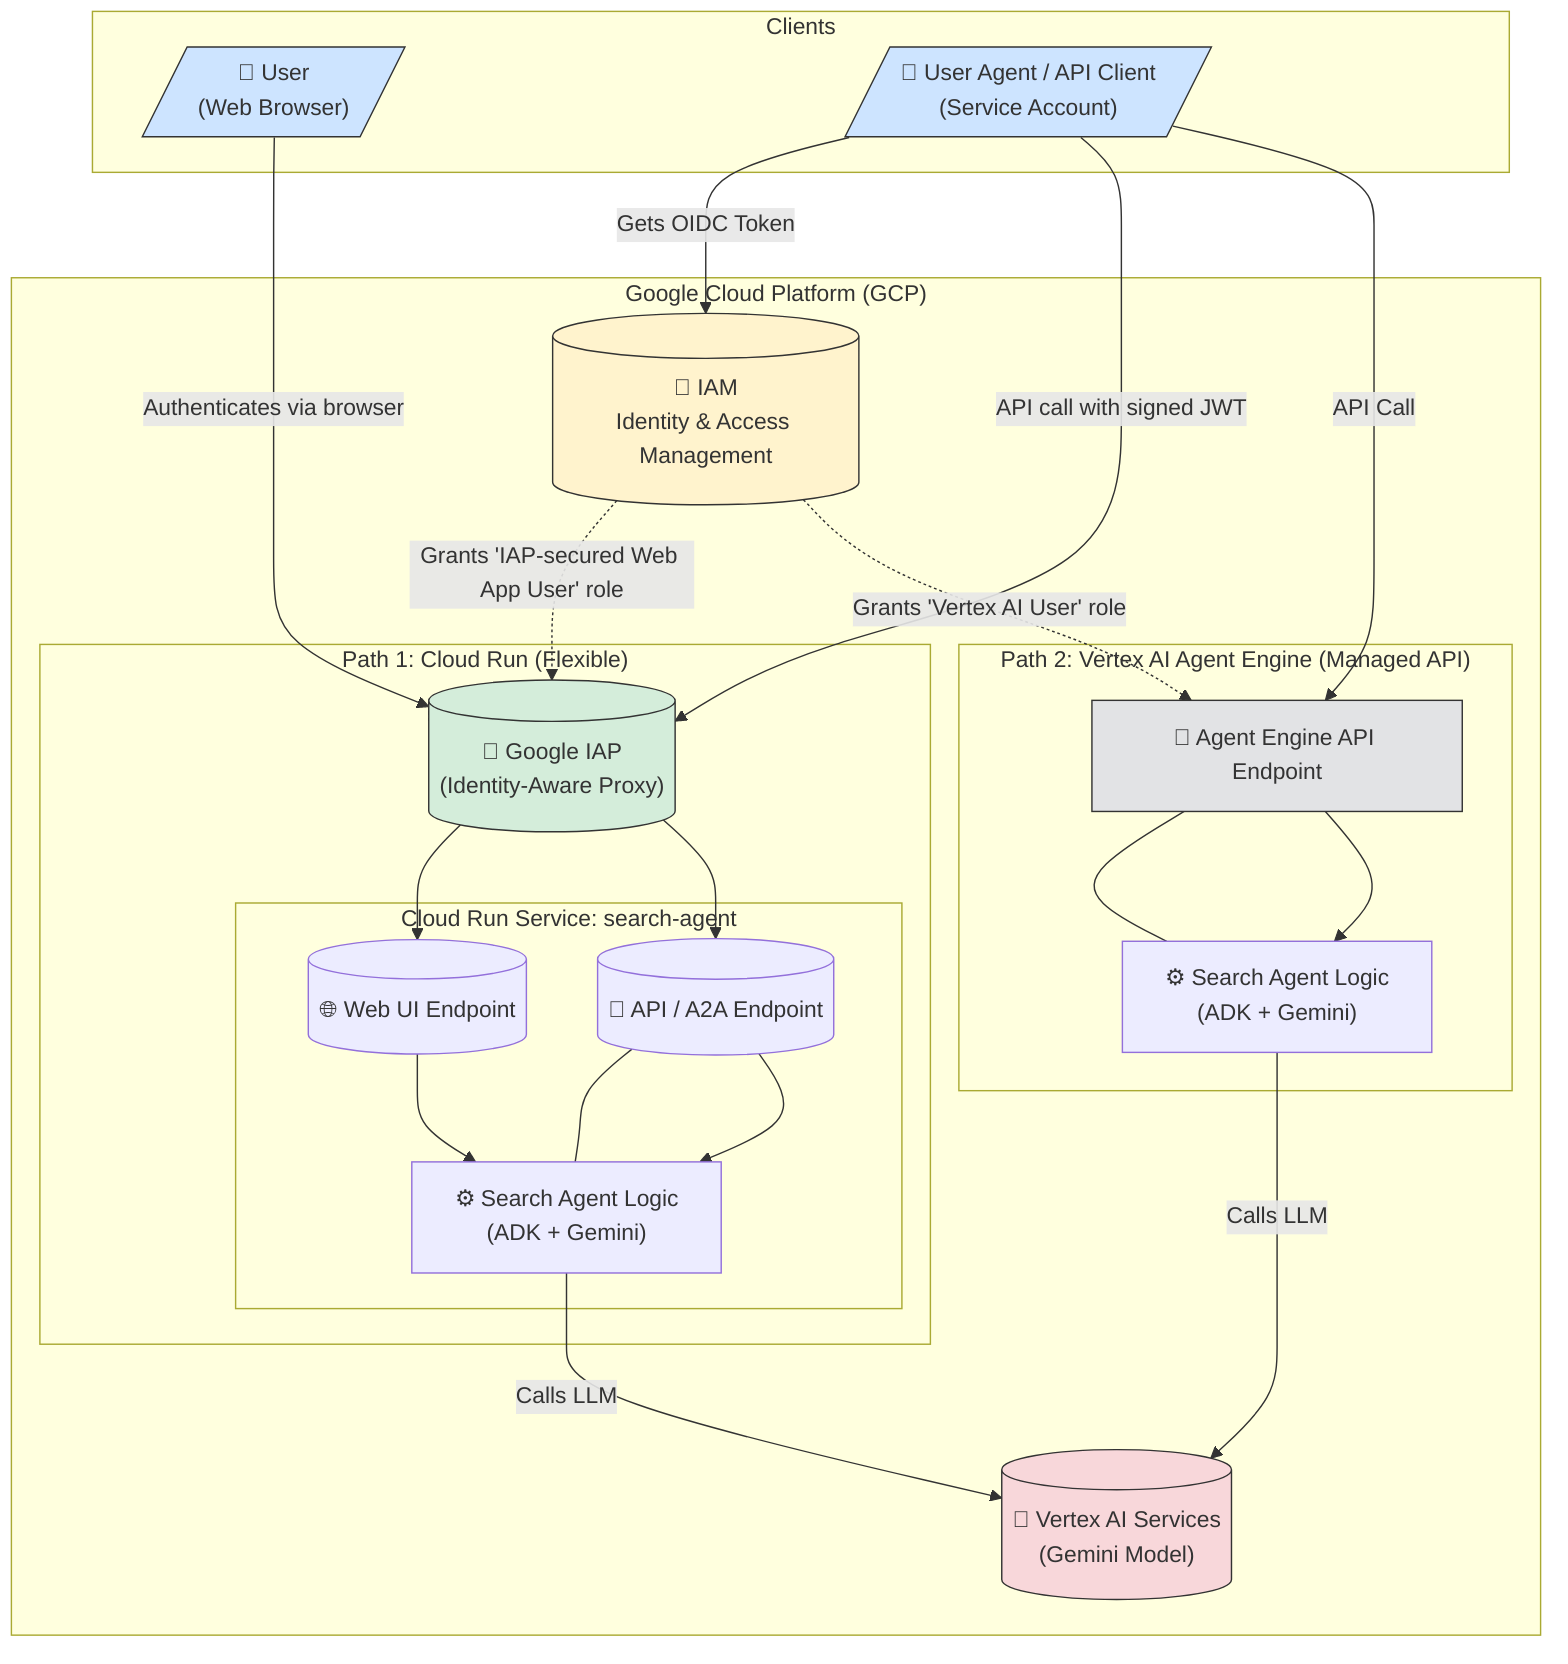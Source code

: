 graph TD
    subgraph "Clients"
        direction LR
        User[/"👤 User<br>(Web Browser)"/]
        UserAgent[/"🤖 User Agent / API Client<br>(Service Account)"/]
    end

    subgraph "Google Cloud Platform (GCP)"
        subgraph "Path 1: Cloud Run (Flexible)"
            IAP[("🔐 Google IAP<br>(Identity-Aware Proxy)")]

            subgraph "Cloud Run Service: search-agent"
                direction TB
                CR_Web[("🌐 Web UI Endpoint")]
                CR_API[("🔌 API / A2A Endpoint")]
                ---
                AgentLogic_CR["⚙️ Search Agent Logic<br>(ADK + Gemini)"]
                CR_Web --> AgentLogic_CR
                CR_API --> AgentLogic_CR
            end

            IAP --> CR_Web
            IAP --> CR_API
        end

        subgraph "Path 2: Vertex AI Agent Engine (Managed API)"
            AE["🔌 Agent Engine API Endpoint"]
            ---
            AgentLogic_AE["⚙️ Search Agent Logic<br>(ADK + Gemini)"]
            AE --> AgentLogic_AE
        end

        IAM[("🔑 IAM<br>Identity & Access Management")]
        VertexAI[("🧠 Vertex AI Services<br>(Gemini Model)")]
    end

    %% --- User & Service Connections ---
    User -- "Authenticates via browser" --> IAP
    UserAgent -- "Gets OIDC Token" --> IAM
    UserAgent -- "API call with signed JWT" --> IAP
    UserAgent -- "API Call" --> AE

    %% --- Internal GCP Connections ---
    AgentLogic_CR -- "Calls LLM" --> VertexAI
    AgentLogic_AE -- "Calls LLM" --> VertexAI

    %% --- Security and Permissions ---
    IAM -.->|Grants 'IAP-secured Web App User' role| IAP
    IAM -.->|Grants 'Vertex AI User' role| AE

    %% --- Styling ---
    style User fill:#cde4ff,stroke:#333
    style UserAgent fill:#cde4ff,stroke:#333
    style IAP fill:#d4edda,stroke:#333
    style IAM fill:#fff3cd,stroke:#333
    style VertexAI fill:#f8d7da,stroke:#333
    style AE fill:#e2e3e5,stroke:#333